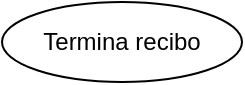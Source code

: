 <mxfile>
    <diagram id="82wviyyQLz4ys8JXf6qb" name="Página-1">
        <mxGraphModel dx="1008" dy="607" grid="1" gridSize="10" guides="1" tooltips="1" connect="1" arrows="1" fold="1" page="1" pageScale="1" pageWidth="827" pageHeight="1169" math="0" shadow="0">
            <root>
                <mxCell id="0"/>
                <mxCell id="1" parent="0"/>
                <mxCell id="2" value="Termina recibo" style="ellipse;whiteSpace=wrap;html=1;" vertex="1" parent="1">
                    <mxGeometry x="330" y="30" width="120" height="40" as="geometry"/>
                </mxCell>
            </root>
        </mxGraphModel>
    </diagram>
</mxfile>